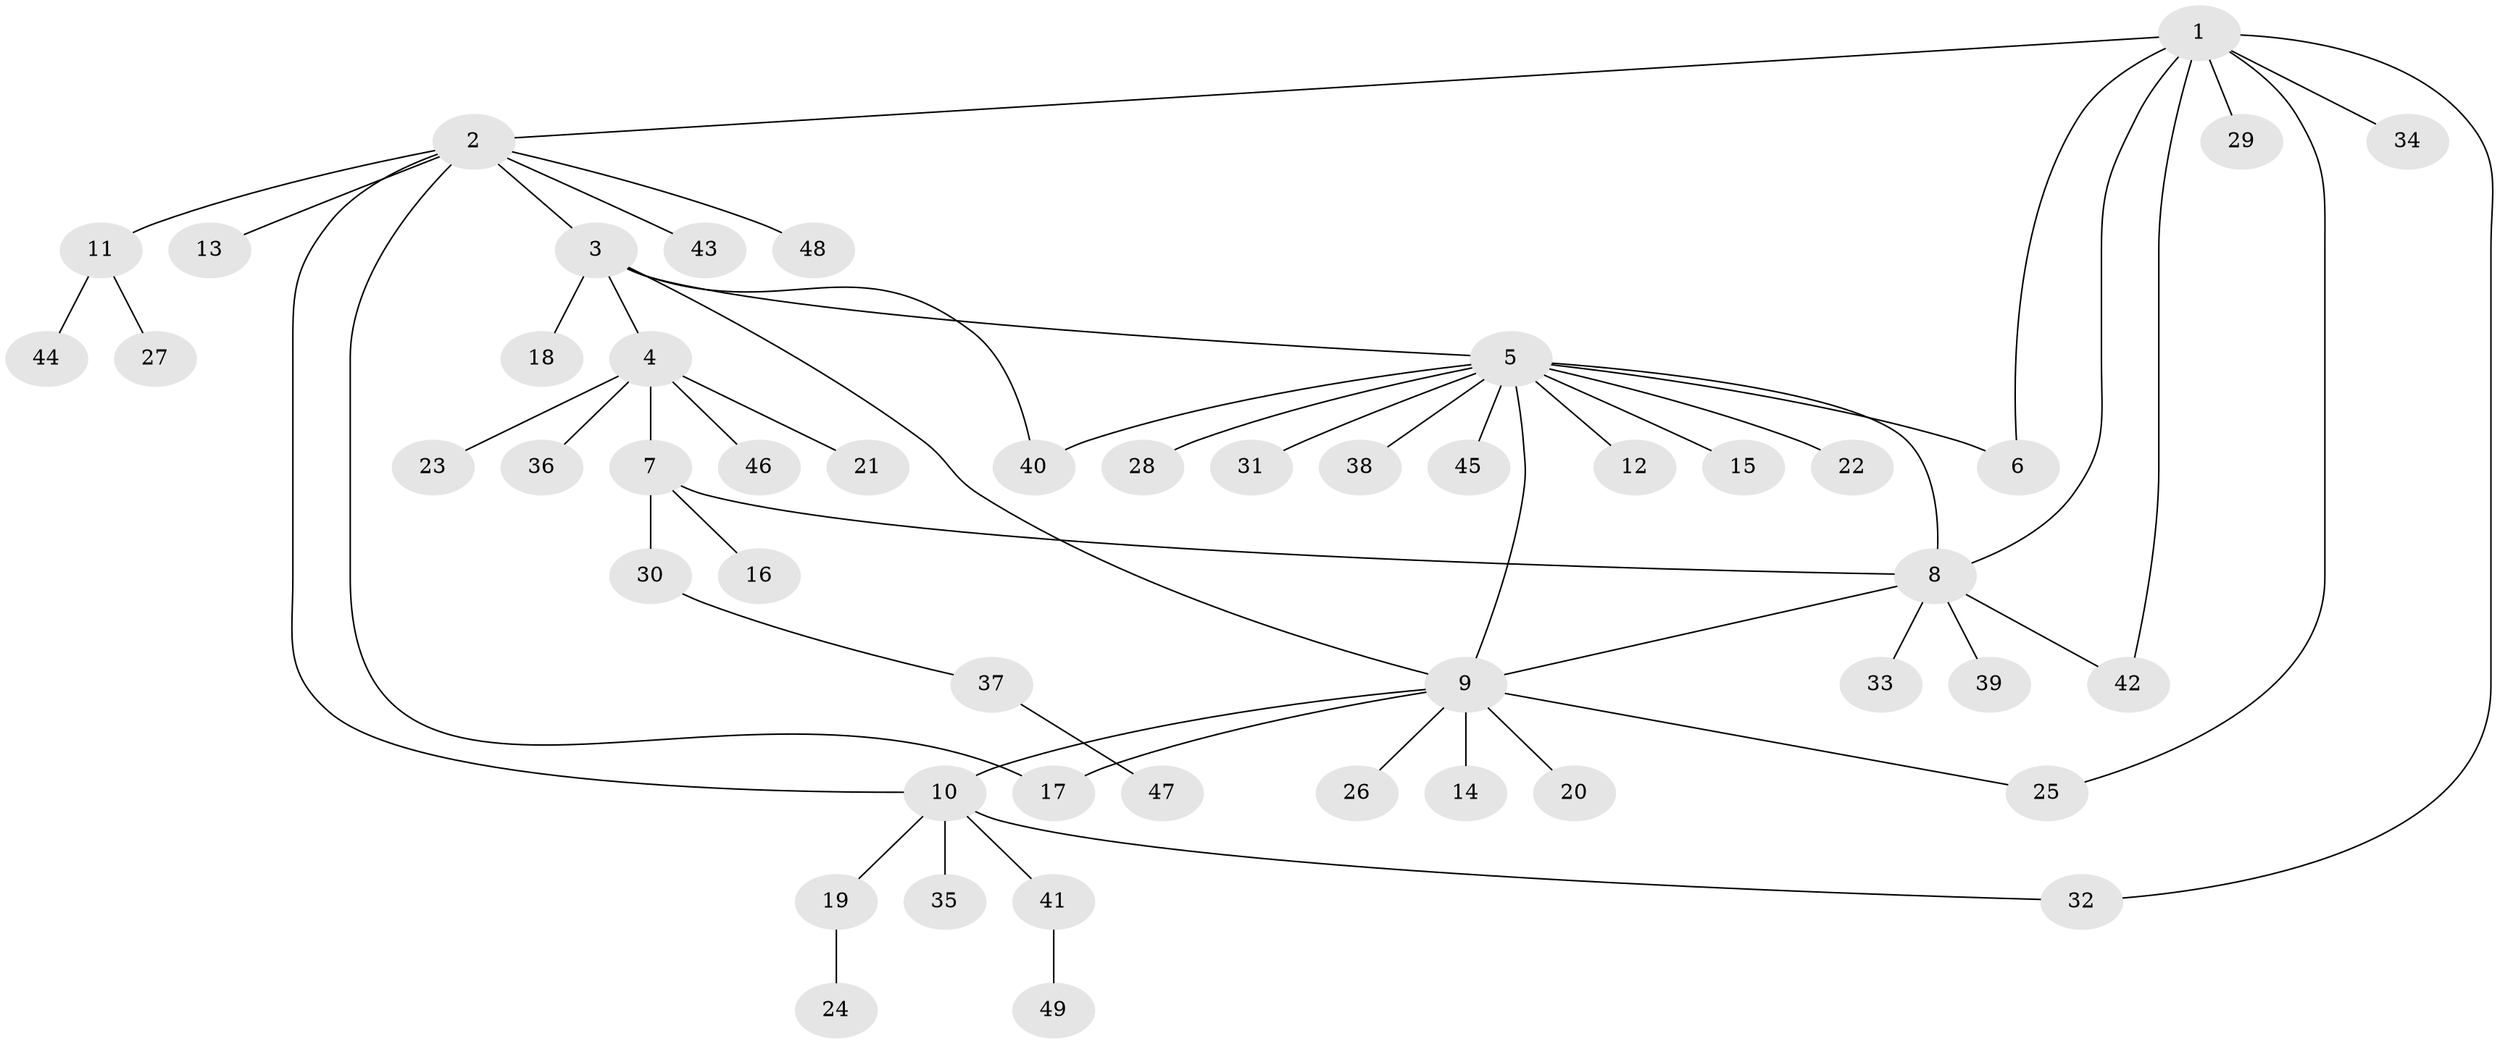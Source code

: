 // coarse degree distribution, {7: 0.027777777777777776, 8: 0.027777777777777776, 5: 0.08333333333333333, 10: 0.027777777777777776, 2: 0.05555555555555555, 4: 0.027777777777777776, 6: 0.027777777777777776, 9: 0.027777777777777776, 1: 0.6944444444444444}
// Generated by graph-tools (version 1.1) at 2025/24/03/03/25 07:24:11]
// undirected, 49 vertices, 59 edges
graph export_dot {
graph [start="1"]
  node [color=gray90,style=filled];
  1;
  2;
  3;
  4;
  5;
  6;
  7;
  8;
  9;
  10;
  11;
  12;
  13;
  14;
  15;
  16;
  17;
  18;
  19;
  20;
  21;
  22;
  23;
  24;
  25;
  26;
  27;
  28;
  29;
  30;
  31;
  32;
  33;
  34;
  35;
  36;
  37;
  38;
  39;
  40;
  41;
  42;
  43;
  44;
  45;
  46;
  47;
  48;
  49;
  1 -- 2;
  1 -- 6;
  1 -- 8;
  1 -- 25;
  1 -- 29;
  1 -- 32;
  1 -- 34;
  1 -- 42;
  2 -- 3;
  2 -- 10;
  2 -- 11;
  2 -- 13;
  2 -- 17;
  2 -- 43;
  2 -- 48;
  3 -- 4;
  3 -- 5;
  3 -- 9;
  3 -- 18;
  3 -- 40;
  4 -- 7;
  4 -- 21;
  4 -- 23;
  4 -- 36;
  4 -- 46;
  5 -- 6;
  5 -- 8;
  5 -- 9;
  5 -- 12;
  5 -- 15;
  5 -- 22;
  5 -- 28;
  5 -- 31;
  5 -- 38;
  5 -- 40;
  5 -- 45;
  7 -- 8;
  7 -- 16;
  7 -- 30;
  8 -- 9;
  8 -- 33;
  8 -- 39;
  8 -- 42;
  9 -- 10;
  9 -- 14;
  9 -- 17;
  9 -- 20;
  9 -- 25;
  9 -- 26;
  10 -- 19;
  10 -- 32;
  10 -- 35;
  10 -- 41;
  11 -- 27;
  11 -- 44;
  19 -- 24;
  30 -- 37;
  37 -- 47;
  41 -- 49;
}
